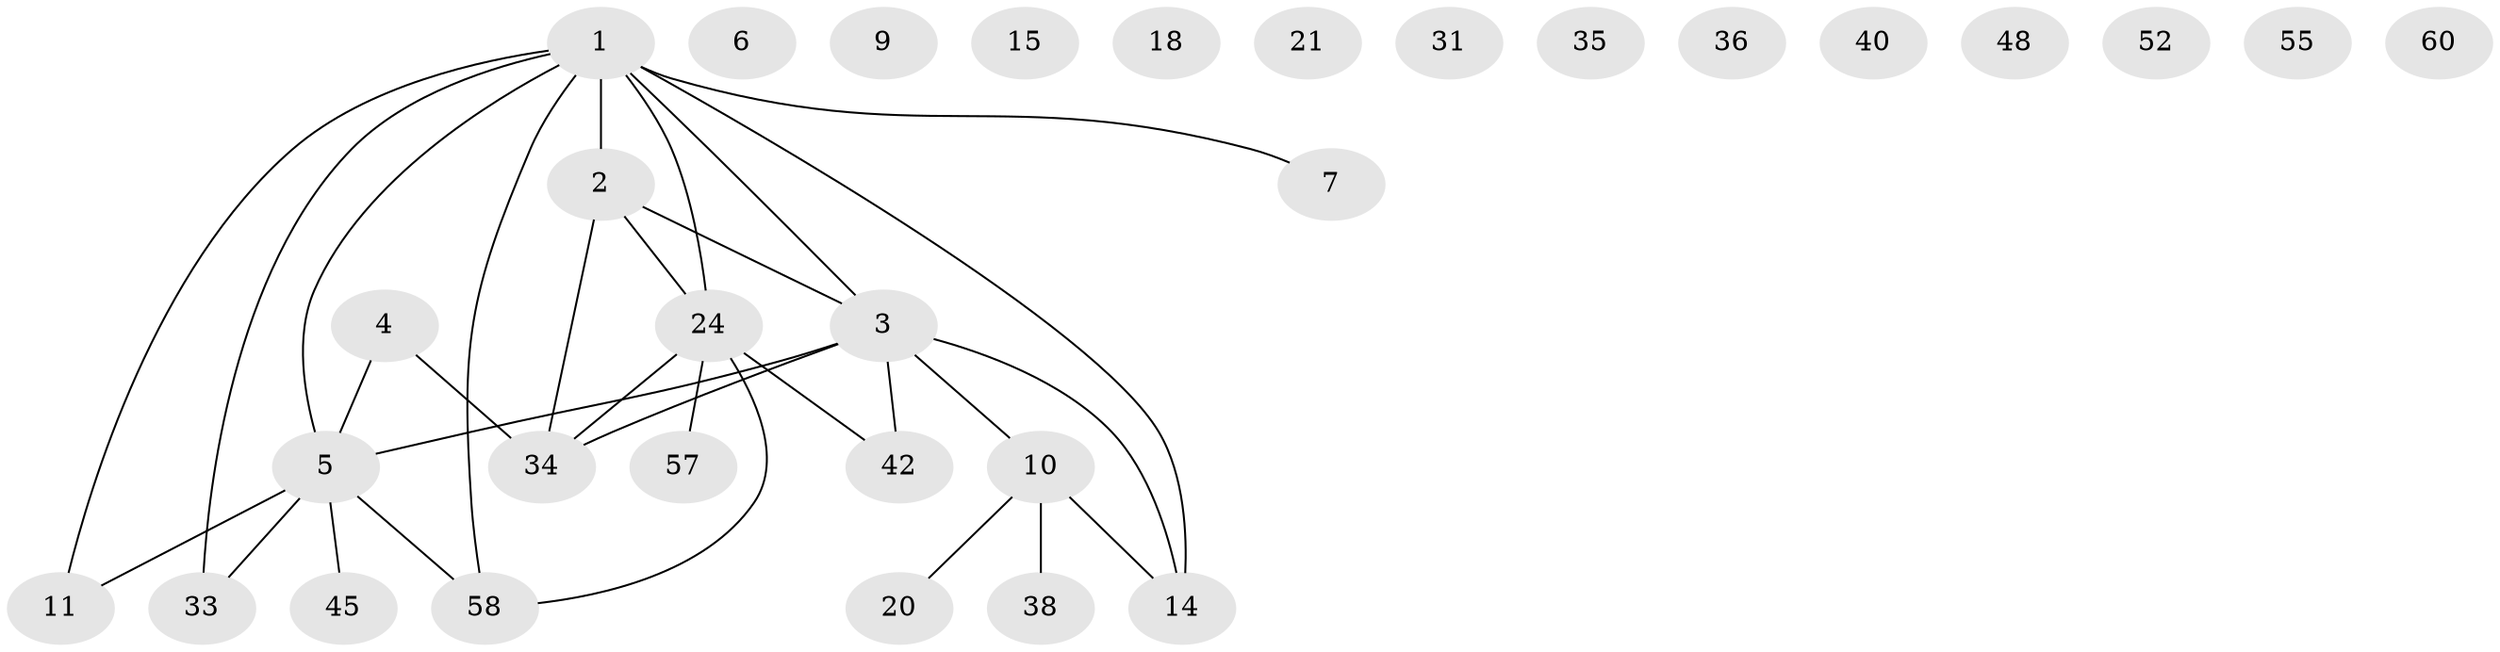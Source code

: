 // original degree distribution, {1: 0.2361111111111111, 4: 0.1111111111111111, 2: 0.20833333333333334, 5: 0.06944444444444445, 0: 0.16666666666666666, 3: 0.19444444444444445, 6: 0.013888888888888888}
// Generated by graph-tools (version 1.1) at 2025/16/03/04/25 18:16:46]
// undirected, 31 vertices, 30 edges
graph export_dot {
graph [start="1"]
  node [color=gray90,style=filled];
  1 [super="+13"];
  2 [super="+59+50"];
  3 [super="+17"];
  4 [super="+27"];
  5 [super="+49+8+23+56"];
  6;
  7 [super="+25"];
  9;
  10 [super="+16+12+47"];
  11 [super="+64+29"];
  14 [super="+28"];
  15 [super="+68"];
  18;
  20;
  21;
  24 [super="+43+26"];
  31;
  33 [super="+41"];
  34 [super="+37"];
  35;
  36;
  38;
  40;
  42;
  45 [super="+67"];
  48;
  52;
  55;
  57;
  58 [super="+71"];
  60;
  1 -- 2;
  1 -- 3;
  1 -- 33;
  1 -- 5 [weight=2];
  1 -- 7;
  1 -- 11;
  1 -- 14;
  1 -- 24 [weight=2];
  1 -- 58;
  2 -- 3;
  2 -- 34;
  2 -- 24;
  3 -- 34;
  3 -- 42 [weight=2];
  3 -- 5;
  3 -- 10;
  3 -- 14;
  4 -- 34;
  4 -- 5;
  5 -- 58 [weight=2];
  5 -- 33;
  5 -- 11;
  5 -- 45;
  10 -- 20;
  10 -- 38;
  10 -- 14;
  24 -- 34;
  24 -- 57;
  24 -- 42;
  24 -- 58;
}

